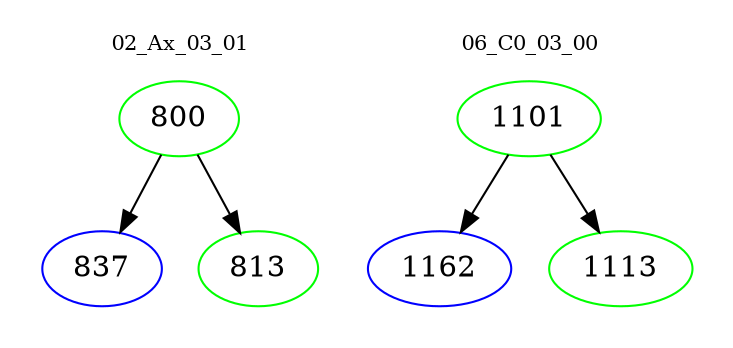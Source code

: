digraph{
subgraph cluster_0 {
color = white
label = "02_Ax_03_01";
fontsize=10;
T0_800 [label="800", color="green"]
T0_800 -> T0_837 [color="black"]
T0_837 [label="837", color="blue"]
T0_800 -> T0_813 [color="black"]
T0_813 [label="813", color="green"]
}
subgraph cluster_1 {
color = white
label = "06_C0_03_00";
fontsize=10;
T1_1101 [label="1101", color="green"]
T1_1101 -> T1_1162 [color="black"]
T1_1162 [label="1162", color="blue"]
T1_1101 -> T1_1113 [color="black"]
T1_1113 [label="1113", color="green"]
}
}
